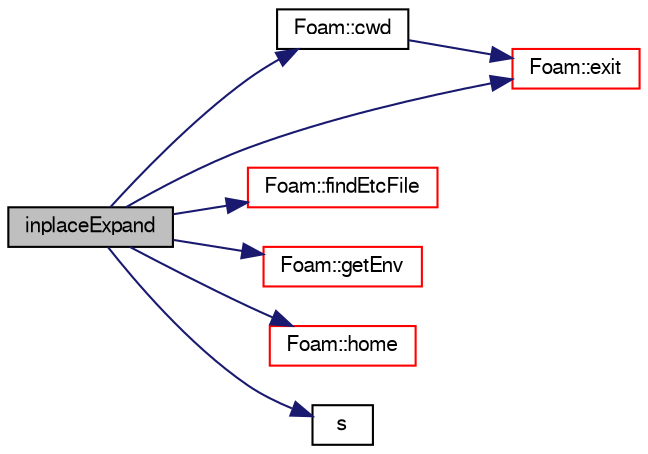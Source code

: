 digraph "inplaceExpand"
{
  bgcolor="transparent";
  edge [fontname="FreeSans",fontsize="10",labelfontname="FreeSans",labelfontsize="10"];
  node [fontname="FreeSans",fontsize="10",shape=record];
  rankdir="LR";
  Node1639 [label="inplaceExpand",height=0.2,width=0.4,color="black", fillcolor="grey75", style="filled", fontcolor="black"];
  Node1639 -> Node1640 [color="midnightblue",fontsize="10",style="solid",fontname="FreeSans"];
  Node1640 [label="Foam::cwd",height=0.2,width=0.4,color="black",URL="$a21124.html#a07e65e44305ffb6594966d3a53cb6272",tooltip="Return current working directory path name. "];
  Node1640 -> Node1641 [color="midnightblue",fontsize="10",style="solid",fontname="FreeSans"];
  Node1641 [label="Foam::exit",height=0.2,width=0.4,color="red",URL="$a21124.html#a06ca7250d8e89caf05243ec094843642"];
  Node1639 -> Node1641 [color="midnightblue",fontsize="10",style="solid",fontname="FreeSans"];
  Node1639 -> Node1688 [color="midnightblue",fontsize="10",style="solid",fontname="FreeSans"];
  Node1688 [label="Foam::findEtcFile",height=0.2,width=0.4,color="red",URL="$a21124.html#a64e4ef2dd826f43aabfdda9dcd8ba711",tooltip="Search for a file using findEtcFiles. "];
  Node1639 -> Node1692 [color="midnightblue",fontsize="10",style="solid",fontname="FreeSans"];
  Node1692 [label="Foam::getEnv",height=0.2,width=0.4,color="red",URL="$a21124.html#aa811843798d715931c4c97ff949a89f3",tooltip="Return environment variable of given name. "];
  Node1639 -> Node1695 [color="midnightblue",fontsize="10",style="solid",fontname="FreeSans"];
  Node1695 [label="Foam::home",height=0.2,width=0.4,color="red",URL="$a21124.html#ae3d3ec6ddc4a201cdcf369c6a46bcaba",tooltip="Return home directory path name for the current user. "];
  Node1639 -> Node1707 [color="midnightblue",fontsize="10",style="solid",fontname="FreeSans"];
  Node1707 [label="s",height=0.2,width=0.4,color="black",URL="$a18905.html#abb9c4233033fad2ad0206cd4adad3b9f"];
}
